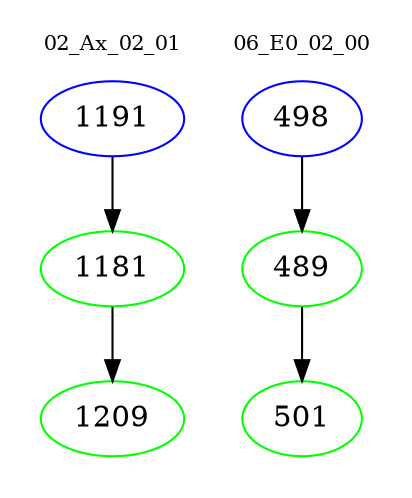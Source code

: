 digraph{
subgraph cluster_0 {
color = white
label = "02_Ax_02_01";
fontsize=10;
T0_1191 [label="1191", color="blue"]
T0_1191 -> T0_1181 [color="black"]
T0_1181 [label="1181", color="green"]
T0_1181 -> T0_1209 [color="black"]
T0_1209 [label="1209", color="green"]
}
subgraph cluster_1 {
color = white
label = "06_E0_02_00";
fontsize=10;
T1_498 [label="498", color="blue"]
T1_498 -> T1_489 [color="black"]
T1_489 [label="489", color="green"]
T1_489 -> T1_501 [color="black"]
T1_501 [label="501", color="green"]
}
}
